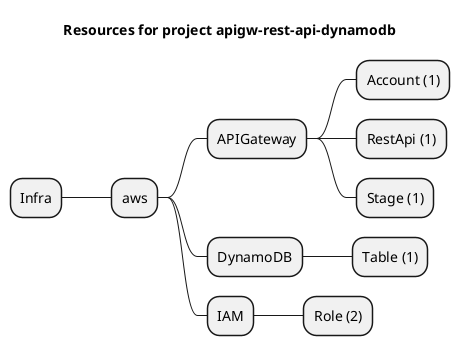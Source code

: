 @startmindmap
title Resources for project apigw-rest-api-dynamodb
skinparam monochrome true
+ Infra
++ aws
+++ APIGateway
++++ Account (1)
++++ RestApi (1)
++++ Stage (1)
+++ DynamoDB
++++ Table (1)
+++ IAM
++++ Role (2)
@endmindmap